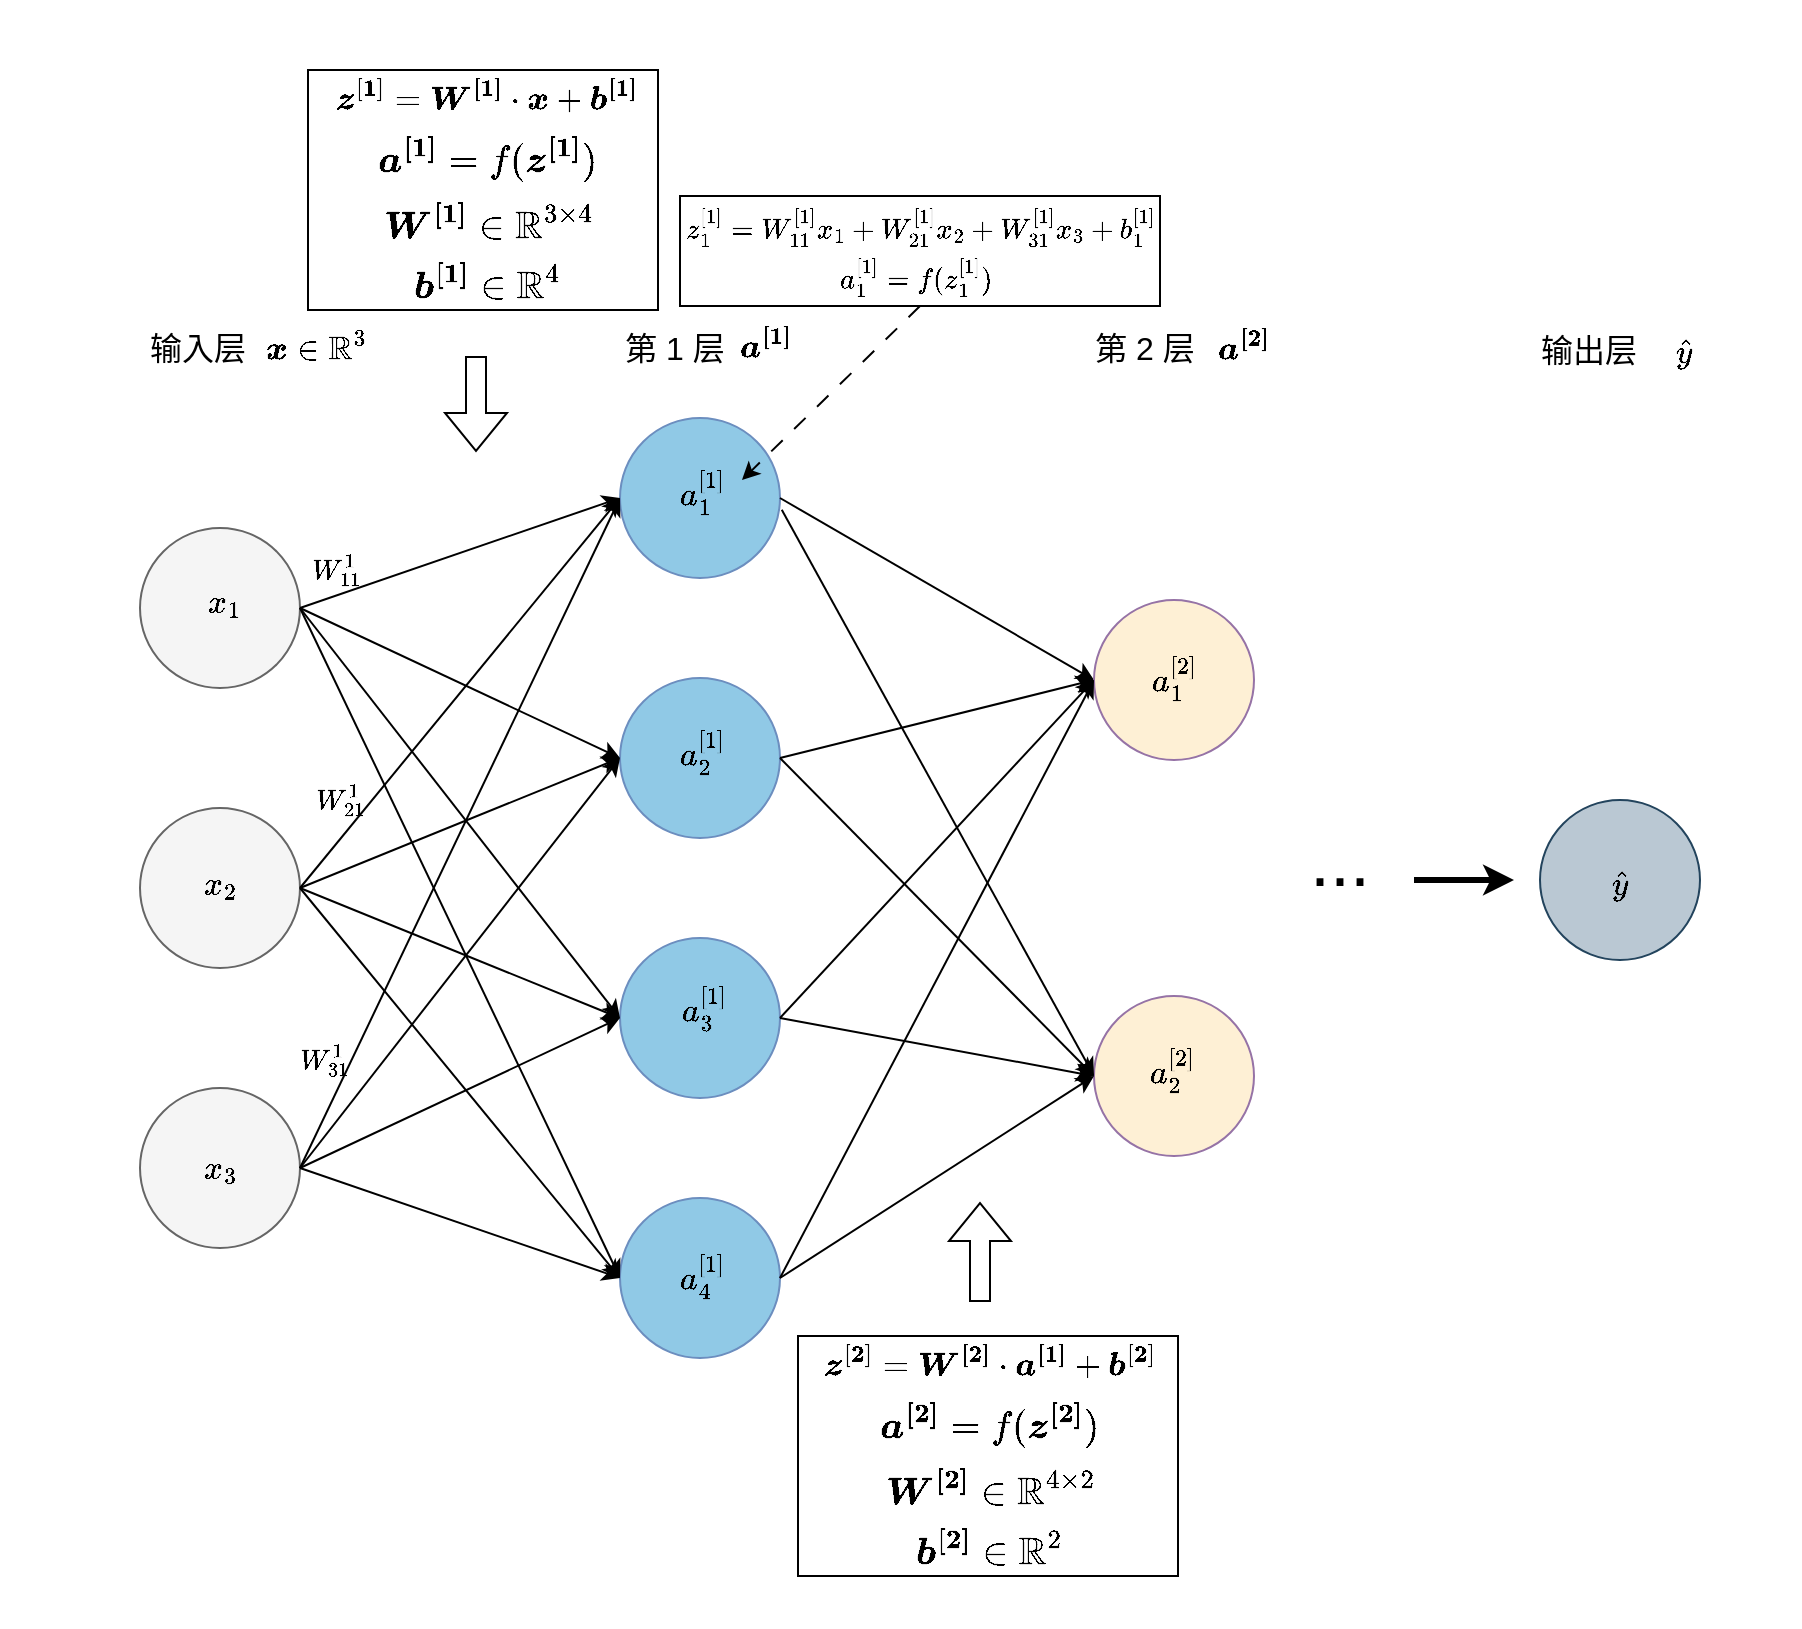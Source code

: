 <mxfile version="22.1.18" type="device">
  <diagram id="E4XvmlmkzrnHq_XwyluQ" name="Page-1">
    <mxGraphModel dx="852" dy="1720" grid="1" gridSize="10" guides="1" tooltips="1" connect="1" arrows="1" fold="1" page="1" pageScale="1" pageWidth="827" pageHeight="1169" math="1" shadow="0">
      <root>
        <mxCell id="0" />
        <mxCell id="1" parent="0" />
        <mxCell id="gesuDwoeScGNuhRqJHfw-42" value="" style="rounded=0;whiteSpace=wrap;html=1;fillColor=none;" parent="1" vertex="1">
          <mxGeometry x="324" y="-29" width="175" height="120" as="geometry" />
        </mxCell>
        <mxCell id="gesuDwoeScGNuhRqJHfw-44" value="" style="rounded=0;whiteSpace=wrap;html=1;fillColor=none;" parent="1" vertex="1">
          <mxGeometry x="510" y="34" width="240" height="55" as="geometry" />
        </mxCell>
        <mxCell id="AR4sCG_jHfe710a_NquC-9" value="" style="rounded=0;whiteSpace=wrap;html=1;fillColor=none;strokeColor=none;" parent="1" vertex="1">
          <mxGeometry x="170" y="-40" width="900" height="780" as="geometry" />
        </mxCell>
        <mxCell id="AR4sCG_jHfe710a_NquC-1" value="" style="ellipse;whiteSpace=wrap;html=1;aspect=fixed;fillColor=#f5f5f5;strokeColor=#666666;fontColor=#333333;" parent="1" vertex="1">
          <mxGeometry x="240" y="200" width="80" height="80" as="geometry" />
        </mxCell>
        <mxCell id="AR4sCG_jHfe710a_NquC-2" value="" style="ellipse;whiteSpace=wrap;html=1;aspect=fixed;fillColor=#f5f5f5;strokeColor=#666666;fontColor=#333333;" parent="1" vertex="1">
          <mxGeometry x="240" y="340" width="80" height="80" as="geometry" />
        </mxCell>
        <mxCell id="AR4sCG_jHfe710a_NquC-3" value="" style="ellipse;whiteSpace=wrap;html=1;aspect=fixed;fillColor=#f5f5f5;strokeColor=#666666;fontColor=#333333;" parent="1" vertex="1">
          <mxGeometry x="240" y="480" width="80" height="80" as="geometry" />
        </mxCell>
        <mxCell id="AR4sCG_jHfe710a_NquC-4" value="" style="ellipse;whiteSpace=wrap;html=1;aspect=fixed;fillColor=#90C9E6;strokeColor=#6c8ebf;" parent="1" vertex="1">
          <mxGeometry x="480" y="145" width="80" height="80" as="geometry" />
        </mxCell>
        <mxCell id="AR4sCG_jHfe710a_NquC-5" value="" style="ellipse;whiteSpace=wrap;html=1;aspect=fixed;fillColor=#90C9E6;strokeColor=#6c8ebf;" parent="1" vertex="1">
          <mxGeometry x="480" y="275" width="80" height="80" as="geometry" />
        </mxCell>
        <mxCell id="AR4sCG_jHfe710a_NquC-6" value="" style="ellipse;whiteSpace=wrap;html=1;aspect=fixed;fillColor=#90C9E6;strokeColor=#6c8ebf;" parent="1" vertex="1">
          <mxGeometry x="480" y="405" width="80" height="80" as="geometry" />
        </mxCell>
        <mxCell id="AR4sCG_jHfe710a_NquC-7" value="" style="ellipse;whiteSpace=wrap;html=1;aspect=fixed;fillColor=#90C9E6;strokeColor=#6c8ebf;" parent="1" vertex="1">
          <mxGeometry x="480" y="535" width="80" height="80" as="geometry" />
        </mxCell>
        <mxCell id="AR4sCG_jHfe710a_NquC-8" value="" style="ellipse;whiteSpace=wrap;html=1;aspect=fixed;fillColor=#FEF0D5;strokeColor=#9673a6;" parent="1" vertex="1">
          <mxGeometry x="717" y="434" width="80" height="80" as="geometry" />
        </mxCell>
        <mxCell id="AR4sCG_jHfe710a_NquC-10" value="" style="endArrow=classic;html=1;exitX=1;exitY=0.5;exitDx=0;exitDy=0;entryX=0;entryY=0.5;entryDx=0;entryDy=0;" parent="1" source="AR4sCG_jHfe710a_NquC-1" target="AR4sCG_jHfe710a_NquC-4" edge="1">
          <mxGeometry width="50" height="50" relative="1" as="geometry">
            <mxPoint x="170" y="310" as="sourcePoint" />
            <mxPoint x="220" y="260" as="targetPoint" />
          </mxGeometry>
        </mxCell>
        <mxCell id="AR4sCG_jHfe710a_NquC-11" value="" style="endArrow=classic;html=1;exitX=1;exitY=0.5;exitDx=0;exitDy=0;entryX=0;entryY=0.5;entryDx=0;entryDy=0;" parent="1" source="AR4sCG_jHfe710a_NquC-2" target="AR4sCG_jHfe710a_NquC-4" edge="1">
          <mxGeometry width="50" height="50" relative="1" as="geometry">
            <mxPoint x="330" y="250" as="sourcePoint" />
            <mxPoint x="478" y="185" as="targetPoint" />
          </mxGeometry>
        </mxCell>
        <mxCell id="AR4sCG_jHfe710a_NquC-12" value="" style="endArrow=classic;html=1;exitX=1;exitY=0.5;exitDx=0;exitDy=0;entryX=0;entryY=0.5;entryDx=0;entryDy=0;" parent="1" source="AR4sCG_jHfe710a_NquC-3" target="AR4sCG_jHfe710a_NquC-4" edge="1">
          <mxGeometry width="50" height="50" relative="1" as="geometry">
            <mxPoint x="330" y="390" as="sourcePoint" />
            <mxPoint x="488" y="202.04" as="targetPoint" />
          </mxGeometry>
        </mxCell>
        <mxCell id="AR4sCG_jHfe710a_NquC-13" value="" style="endArrow=classic;html=1;exitX=1;exitY=0.5;exitDx=0;exitDy=0;entryX=0;entryY=0.5;entryDx=0;entryDy=0;" parent="1" source="AR4sCG_jHfe710a_NquC-1" target="AR4sCG_jHfe710a_NquC-5" edge="1">
          <mxGeometry width="50" height="50" relative="1" as="geometry">
            <mxPoint x="330" y="250" as="sourcePoint" />
            <mxPoint x="490" y="195" as="targetPoint" />
          </mxGeometry>
        </mxCell>
        <mxCell id="AR4sCG_jHfe710a_NquC-14" value="" style="endArrow=classic;html=1;exitX=1;exitY=0.5;exitDx=0;exitDy=0;entryX=0;entryY=0.5;entryDx=0;entryDy=0;" parent="1" source="AR4sCG_jHfe710a_NquC-2" target="AR4sCG_jHfe710a_NquC-5" edge="1">
          <mxGeometry width="50" height="50" relative="1" as="geometry">
            <mxPoint x="330" y="250" as="sourcePoint" />
            <mxPoint x="490" y="325" as="targetPoint" />
          </mxGeometry>
        </mxCell>
        <mxCell id="AR4sCG_jHfe710a_NquC-15" value="" style="endArrow=classic;html=1;exitX=1;exitY=0.5;exitDx=0;exitDy=0;entryX=0;entryY=0.5;entryDx=0;entryDy=0;" parent="1" source="AR4sCG_jHfe710a_NquC-3" target="AR4sCG_jHfe710a_NquC-5" edge="1">
          <mxGeometry width="50" height="50" relative="1" as="geometry">
            <mxPoint x="330" y="390" as="sourcePoint" />
            <mxPoint x="490" y="325" as="targetPoint" />
          </mxGeometry>
        </mxCell>
        <mxCell id="AR4sCG_jHfe710a_NquC-16" value="" style="endArrow=classic;html=1;entryX=0;entryY=0.5;entryDx=0;entryDy=0;exitX=1;exitY=0.5;exitDx=0;exitDy=0;" parent="1" source="AR4sCG_jHfe710a_NquC-1" target="AR4sCG_jHfe710a_NquC-6" edge="1">
          <mxGeometry width="50" height="50" relative="1" as="geometry">
            <mxPoint x="330" y="260" as="sourcePoint" />
            <mxPoint x="490" y="325" as="targetPoint" />
          </mxGeometry>
        </mxCell>
        <mxCell id="AR4sCG_jHfe710a_NquC-17" value="" style="endArrow=classic;html=1;entryX=0;entryY=0.5;entryDx=0;entryDy=0;exitX=1;exitY=0.5;exitDx=0;exitDy=0;" parent="1" source="AR4sCG_jHfe710a_NquC-2" target="AR4sCG_jHfe710a_NquC-6" edge="1">
          <mxGeometry width="50" height="50" relative="1" as="geometry">
            <mxPoint x="330" y="250" as="sourcePoint" />
            <mxPoint x="490" y="455" as="targetPoint" />
          </mxGeometry>
        </mxCell>
        <mxCell id="AR4sCG_jHfe710a_NquC-18" value="" style="endArrow=classic;html=1;entryX=0;entryY=0.5;entryDx=0;entryDy=0;exitX=1;exitY=0.5;exitDx=0;exitDy=0;" parent="1" source="AR4sCG_jHfe710a_NquC-3" target="AR4sCG_jHfe710a_NquC-6" edge="1">
          <mxGeometry width="50" height="50" relative="1" as="geometry">
            <mxPoint x="330" y="390" as="sourcePoint" />
            <mxPoint x="490" y="455" as="targetPoint" />
          </mxGeometry>
        </mxCell>
        <mxCell id="AR4sCG_jHfe710a_NquC-19" value="" style="endArrow=classic;html=1;entryX=0;entryY=0.5;entryDx=0;entryDy=0;exitX=1;exitY=0.5;exitDx=0;exitDy=0;" parent="1" source="AR4sCG_jHfe710a_NquC-1" target="AR4sCG_jHfe710a_NquC-7" edge="1">
          <mxGeometry width="50" height="50" relative="1" as="geometry">
            <mxPoint x="330" y="450" as="sourcePoint" />
            <mxPoint x="490" y="455" as="targetPoint" />
          </mxGeometry>
        </mxCell>
        <mxCell id="AR4sCG_jHfe710a_NquC-20" value="" style="endArrow=classic;html=1;entryX=0;entryY=0.5;entryDx=0;entryDy=0;" parent="1" target="AR4sCG_jHfe710a_NquC-7" edge="1">
          <mxGeometry width="50" height="50" relative="1" as="geometry">
            <mxPoint x="320" y="380" as="sourcePoint" />
            <mxPoint x="490" y="585" as="targetPoint" />
          </mxGeometry>
        </mxCell>
        <mxCell id="AR4sCG_jHfe710a_NquC-21" value="" style="endArrow=classic;html=1;entryX=0;entryY=0.5;entryDx=0;entryDy=0;exitX=1;exitY=0.5;exitDx=0;exitDy=0;" parent="1" source="AR4sCG_jHfe710a_NquC-3" target="AR4sCG_jHfe710a_NquC-7" edge="1">
          <mxGeometry width="50" height="50" relative="1" as="geometry">
            <mxPoint x="330" y="390" as="sourcePoint" />
            <mxPoint x="490" y="585" as="targetPoint" />
          </mxGeometry>
        </mxCell>
        <mxCell id="AR4sCG_jHfe710a_NquC-22" value="" style="endArrow=classic;html=1;exitX=1;exitY=0.5;exitDx=0;exitDy=0;entryX=0;entryY=0.5;entryDx=0;entryDy=0;" parent="1" source="AR4sCG_jHfe710a_NquC-7" target="AR4sCG_jHfe710a_NquC-8" edge="1">
          <mxGeometry width="50" height="50" relative="1" as="geometry">
            <mxPoint x="330" y="530" as="sourcePoint" />
            <mxPoint x="720" y="420" as="targetPoint" />
          </mxGeometry>
        </mxCell>
        <mxCell id="AR4sCG_jHfe710a_NquC-23" value="" style="endArrow=classic;html=1;exitX=1;exitY=0.5;exitDx=0;exitDy=0;entryX=0;entryY=0.5;entryDx=0;entryDy=0;" parent="1" source="AR4sCG_jHfe710a_NquC-6" target="AR4sCG_jHfe710a_NquC-8" edge="1">
          <mxGeometry width="50" height="50" relative="1" as="geometry">
            <mxPoint x="570" y="585" as="sourcePoint" />
            <mxPoint x="730" y="390" as="targetPoint" />
          </mxGeometry>
        </mxCell>
        <mxCell id="AR4sCG_jHfe710a_NquC-24" value="" style="endArrow=classic;html=1;exitX=1;exitY=0.5;exitDx=0;exitDy=0;entryX=0;entryY=0.5;entryDx=0;entryDy=0;" parent="1" source="AR4sCG_jHfe710a_NquC-5" target="AR4sCG_jHfe710a_NquC-8" edge="1">
          <mxGeometry width="50" height="50" relative="1" as="geometry">
            <mxPoint x="570" y="455" as="sourcePoint" />
            <mxPoint x="730" y="390" as="targetPoint" />
          </mxGeometry>
        </mxCell>
        <mxCell id="AR4sCG_jHfe710a_NquC-25" value="" style="endArrow=classic;html=1;exitX=1;exitY=0.5;exitDx=0;exitDy=0;entryX=0;entryY=0.5;entryDx=0;entryDy=0;" parent="1" source="AR4sCG_jHfe710a_NquC-4" target="gesuDwoeScGNuhRqJHfw-26" edge="1">
          <mxGeometry width="50" height="50" relative="1" as="geometry">
            <mxPoint x="570" y="325" as="sourcePoint" />
            <mxPoint x="730" y="390" as="targetPoint" />
          </mxGeometry>
        </mxCell>
        <mxCell id="AR4sCG_jHfe710a_NquC-26" value="&lt;span style=&quot;font-size: 16px&quot;&gt;输入层&lt;/span&gt;" style="text;html=1;strokeColor=none;fillColor=none;align=center;verticalAlign=middle;whiteSpace=wrap;rounded=0;" parent="1" vertex="1">
          <mxGeometry x="239" y="90" width="60" height="40" as="geometry" />
        </mxCell>
        <mxCell id="AR4sCG_jHfe710a_NquC-27" value="&lt;font style=&quot;font-size: 16px&quot;&gt;第 1 层&lt;br&gt;&lt;/font&gt;" style="text;html=1;strokeColor=none;fillColor=none;align=center;verticalAlign=middle;whiteSpace=wrap;rounded=0;" parent="1" vertex="1">
          <mxGeometry x="470" y="90" width="75" height="40" as="geometry" />
        </mxCell>
        <mxCell id="AR4sCG_jHfe710a_NquC-28" value="&lt;span style=&quot;font-size: 16px&quot;&gt;第 2 层&lt;/span&gt;" style="text;html=1;strokeColor=none;fillColor=none;align=center;verticalAlign=middle;whiteSpace=wrap;rounded=0;" parent="1" vertex="1">
          <mxGeometry x="710" y="90" width="65" height="40" as="geometry" />
        </mxCell>
        <mxCell id="gesuDwoeScGNuhRqJHfw-1" value="&lt;font face=&quot;Lucida Console&quot;&gt;$$&lt;br&gt;x_1&lt;br&gt;$$&lt;br&gt;&lt;/font&gt;" style="text;html=1;strokeColor=none;fillColor=none;align=center;verticalAlign=middle;whiteSpace=wrap;rounded=0;fontSize=16;" parent="1" vertex="1">
          <mxGeometry x="262" y="231" width="40" height="30" as="geometry" />
        </mxCell>
        <mxCell id="gesuDwoeScGNuhRqJHfw-3" value="&lt;font face=&quot;Lucida Console&quot;&gt;$$&lt;br&gt;x_2&lt;br&gt;$$&lt;br&gt;&lt;/font&gt;" style="text;html=1;strokeColor=none;fillColor=none;align=center;verticalAlign=middle;whiteSpace=wrap;rounded=0;fontSize=16;" parent="1" vertex="1">
          <mxGeometry x="260" y="372" width="40" height="30" as="geometry" />
        </mxCell>
        <mxCell id="gesuDwoeScGNuhRqJHfw-4" value="&lt;font face=&quot;Lucida Console&quot;&gt;$$&lt;br&gt;x_3&lt;br&gt;$$&lt;br&gt;&lt;/font&gt;" style="text;html=1;strokeColor=none;fillColor=none;align=center;verticalAlign=middle;whiteSpace=wrap;rounded=0;fontSize=16;" parent="1" vertex="1">
          <mxGeometry x="260" y="514" width="40" height="30" as="geometry" />
        </mxCell>
        <mxCell id="gesuDwoeScGNuhRqJHfw-5" value="&lt;font face=&quot;Lucida Console&quot;&gt;$$&lt;br&gt;\boldsymbol{x} \in \mathbb{R}^{3}&lt;br&gt;$$&lt;br&gt;&lt;/font&gt;" style="text;html=1;strokeColor=none;fillColor=none;align=center;verticalAlign=middle;whiteSpace=wrap;rounded=0;fontSize=16;" parent="1" vertex="1">
          <mxGeometry x="308" y="104" width="40" height="30" as="geometry" />
        </mxCell>
        <mxCell id="gesuDwoeScGNuhRqJHfw-6" value="&lt;font face=&quot;Lucida Console&quot;&gt;$$&lt;br&gt;\boldsymbol{z^{[1]}} = \boldsymbol{W^{[1]}} \cdot \boldsymbol{x} + \boldsymbol{b^{[1]}}&lt;br&gt;$$&lt;br&gt;&lt;/font&gt;" style="text;html=1;strokeColor=none;fillColor=none;align=center;verticalAlign=middle;whiteSpace=wrap;rounded=0;fontSize=16;" parent="1" vertex="1">
          <mxGeometry x="334" y="-21" width="160" height="30" as="geometry" />
        </mxCell>
        <mxCell id="gesuDwoeScGNuhRqJHfw-10" value="&lt;font style=&quot;font-size: 16px;&quot;&gt;$$&lt;br&gt;\boldsymbol{a^{[1]}} = f(\boldsymbol{z^{[1]}})&lt;br&gt;$$&lt;/font&gt;" style="text;html=1;strokeColor=none;fillColor=none;align=center;verticalAlign=middle;whiteSpace=wrap;rounded=0;" parent="1" vertex="1">
          <mxGeometry x="364" width="100" height="30" as="geometry" />
        </mxCell>
        <mxCell id="gesuDwoeScGNuhRqJHfw-11" value="&lt;font face=&quot;Lucida Console&quot;&gt;$$&lt;br&gt;a^{[1]}_1&lt;br&gt;$$&lt;br&gt;&lt;/font&gt;" style="text;html=1;strokeColor=none;fillColor=none;align=center;verticalAlign=middle;whiteSpace=wrap;rounded=0;fontSize=16;" parent="1" vertex="1">
          <mxGeometry x="501" y="176" width="40" height="30" as="geometry" />
        </mxCell>
        <mxCell id="gesuDwoeScGNuhRqJHfw-12" value="&lt;font face=&quot;Lucida Console&quot;&gt;$$&lt;br&gt;a^{[1]}_2&lt;br&gt;$$&lt;br&gt;&lt;/font&gt;" style="text;html=1;strokeColor=none;fillColor=none;align=center;verticalAlign=middle;whiteSpace=wrap;rounded=0;fontSize=16;" parent="1" vertex="1">
          <mxGeometry x="501" y="306" width="40" height="30" as="geometry" />
        </mxCell>
        <mxCell id="gesuDwoeScGNuhRqJHfw-13" value="&lt;font face=&quot;Lucida Console&quot;&gt;$$&lt;br&gt;a^{[1]}_3&lt;br&gt;$$&lt;br&gt;&lt;/font&gt;" style="text;html=1;strokeColor=none;fillColor=none;align=center;verticalAlign=middle;whiteSpace=wrap;rounded=0;fontSize=16;" parent="1" vertex="1">
          <mxGeometry x="502" y="434" width="40" height="30" as="geometry" />
        </mxCell>
        <mxCell id="gesuDwoeScGNuhRqJHfw-14" value="&lt;font face=&quot;Lucida Console&quot;&gt;$$&lt;br&gt;a^{[1]}_4&lt;br&gt;$$&lt;br&gt;&lt;/font&gt;" style="text;html=1;strokeColor=none;fillColor=none;align=center;verticalAlign=middle;whiteSpace=wrap;rounded=0;fontSize=16;" parent="1" vertex="1">
          <mxGeometry x="501" y="568" width="40" height="30" as="geometry" />
        </mxCell>
        <mxCell id="gesuDwoeScGNuhRqJHfw-15" value="&lt;font face=&quot;Lucida Console&quot;&gt;$$&lt;br&gt;\boldsymbol{a^{[1]}}&lt;br&gt;$$&lt;br&gt;&lt;/font&gt;" style="text;html=1;strokeColor=none;fillColor=none;align=center;verticalAlign=middle;whiteSpace=wrap;rounded=0;fontSize=16;" parent="1" vertex="1">
          <mxGeometry x="533" y="103" width="40" height="30" as="geometry" />
        </mxCell>
        <mxCell id="gesuDwoeScGNuhRqJHfw-16" value="$$&lt;br&gt;W^{1}_{11}&lt;br&gt;$$" style="text;html=1;strokeColor=none;fillColor=none;align=center;verticalAlign=middle;whiteSpace=wrap;rounded=0;" parent="1" vertex="1">
          <mxGeometry x="308" y="206" width="60" height="30" as="geometry" />
        </mxCell>
        <mxCell id="gesuDwoeScGNuhRqJHfw-18" value="$$&lt;br&gt;W^{1}_{21}&lt;br&gt;$$" style="text;html=1;strokeColor=none;fillColor=none;align=center;verticalAlign=middle;whiteSpace=wrap;rounded=0;" parent="1" vertex="1">
          <mxGeometry x="310" y="321" width="60" height="30" as="geometry" />
        </mxCell>
        <mxCell id="gesuDwoeScGNuhRqJHfw-19" value="$$&lt;br&gt;W^{1}_{31}&lt;br&gt;$$" style="text;html=1;strokeColor=none;fillColor=none;align=center;verticalAlign=middle;whiteSpace=wrap;rounded=0;" parent="1" vertex="1">
          <mxGeometry x="302" y="451" width="60" height="30" as="geometry" />
        </mxCell>
        <mxCell id="gesuDwoeScGNuhRqJHfw-20" value="$$&lt;br&gt;z^{[1]}_{1} = W^{[1]}_{11} x_1 + W^{[1]}_{21} x_2 + W^{[1]}_{31} x_3 + b^{[1]}_1&lt;br&gt;$$" style="text;html=1;strokeColor=none;fillColor=none;align=center;verticalAlign=middle;whiteSpace=wrap;rounded=0;" parent="1" vertex="1">
          <mxGeometry x="520" y="34" width="220" height="30" as="geometry" />
        </mxCell>
        <mxCell id="gesuDwoeScGNuhRqJHfw-22" value="" style="endArrow=classic;html=1;rounded=0;exitX=0.5;exitY=1;exitDx=0;exitDy=0;entryX=1;entryY=0;entryDx=0;entryDy=0;dashed=1;dashPattern=8 8;" parent="1" source="gesuDwoeScGNuhRqJHfw-44" target="gesuDwoeScGNuhRqJHfw-11" edge="1">
          <mxGeometry width="50" height="50" relative="1" as="geometry">
            <mxPoint x="90" y="340" as="sourcePoint" />
            <mxPoint x="140" y="290" as="targetPoint" />
          </mxGeometry>
        </mxCell>
        <mxCell id="gesuDwoeScGNuhRqJHfw-23" value="$$a^{[1]}_{1} = f(z^{[1]}_1)$$" style="text;html=1;strokeColor=none;fillColor=none;align=center;verticalAlign=middle;whiteSpace=wrap;rounded=0;" parent="1" vertex="1">
          <mxGeometry x="573" y="59" width="110" height="30" as="geometry" />
        </mxCell>
        <mxCell id="gesuDwoeScGNuhRqJHfw-25" value="&lt;font face=&quot;Lucida Console&quot;&gt;$$&lt;br&gt;\boldsymbol{a^{[2]}}&lt;br&gt;$$&lt;br&gt;&lt;/font&gt;" style="text;html=1;strokeColor=none;fillColor=none;align=center;verticalAlign=middle;whiteSpace=wrap;rounded=0;fontSize=16;" parent="1" vertex="1">
          <mxGeometry x="772" y="104" width="40" height="30" as="geometry" />
        </mxCell>
        <mxCell id="gesuDwoeScGNuhRqJHfw-26" value="" style="ellipse;whiteSpace=wrap;html=1;aspect=fixed;fillColor=#FEF0D5;strokeColor=#9673a6;" parent="1" vertex="1">
          <mxGeometry x="717" y="236" width="80" height="80" as="geometry" />
        </mxCell>
        <mxCell id="gesuDwoeScGNuhRqJHfw-27" value="" style="endArrow=classic;html=1;entryX=0;entryY=0.5;entryDx=0;entryDy=0;exitX=1.011;exitY=0.574;exitDx=0;exitDy=0;exitPerimeter=0;" parent="1" source="AR4sCG_jHfe710a_NquC-4" target="AR4sCG_jHfe710a_NquC-8" edge="1">
          <mxGeometry width="50" height="50" relative="1" as="geometry">
            <mxPoint x="560" y="190" as="sourcePoint" />
            <mxPoint x="720" y="484" as="targetPoint" />
          </mxGeometry>
        </mxCell>
        <mxCell id="gesuDwoeScGNuhRqJHfw-28" value="" style="endArrow=classic;html=1;entryX=0;entryY=0.5;entryDx=0;entryDy=0;exitX=1;exitY=0.5;exitDx=0;exitDy=0;" parent="1" source="AR4sCG_jHfe710a_NquC-5" target="gesuDwoeScGNuhRqJHfw-26" edge="1">
          <mxGeometry width="50" height="50" relative="1" as="geometry">
            <mxPoint x="571" y="201" as="sourcePoint" />
            <mxPoint x="730" y="494" as="targetPoint" />
          </mxGeometry>
        </mxCell>
        <mxCell id="gesuDwoeScGNuhRqJHfw-29" value="" style="endArrow=classic;html=1;entryX=0;entryY=0.5;entryDx=0;entryDy=0;exitX=1;exitY=0.5;exitDx=0;exitDy=0;" parent="1" source="AR4sCG_jHfe710a_NquC-6" target="gesuDwoeScGNuhRqJHfw-26" edge="1">
          <mxGeometry width="50" height="50" relative="1" as="geometry">
            <mxPoint x="570" y="325" as="sourcePoint" />
            <mxPoint x="727" y="286" as="targetPoint" />
          </mxGeometry>
        </mxCell>
        <mxCell id="gesuDwoeScGNuhRqJHfw-30" value="" style="endArrow=classic;html=1;entryX=0;entryY=0.5;entryDx=0;entryDy=0;exitX=1;exitY=0.5;exitDx=0;exitDy=0;" parent="1" source="AR4sCG_jHfe710a_NquC-7" target="gesuDwoeScGNuhRqJHfw-26" edge="1">
          <mxGeometry width="50" height="50" relative="1" as="geometry">
            <mxPoint x="570" y="455" as="sourcePoint" />
            <mxPoint x="727" y="286" as="targetPoint" />
          </mxGeometry>
        </mxCell>
        <mxCell id="gesuDwoeScGNuhRqJHfw-31" value="&lt;font style=&quot;font-size: 36px;&quot;&gt;...&lt;/font&gt;" style="text;html=1;strokeColor=none;fillColor=none;align=center;verticalAlign=middle;whiteSpace=wrap;rounded=0;" parent="1" vertex="1">
          <mxGeometry x="810" y="351" width="60" height="30" as="geometry" />
        </mxCell>
        <mxCell id="gesuDwoeScGNuhRqJHfw-32" value="&lt;font face=&quot;Lucida Console&quot;&gt;$$&lt;br&gt;a^{[2]}_1&lt;br&gt;$$&lt;br&gt;&lt;/font&gt;" style="text;html=1;strokeColor=none;fillColor=none;align=center;verticalAlign=middle;whiteSpace=wrap;rounded=0;fontSize=16;" parent="1" vertex="1">
          <mxGeometry x="737" y="269" width="40" height="30" as="geometry" />
        </mxCell>
        <mxCell id="gesuDwoeScGNuhRqJHfw-33" value="&lt;font face=&quot;Lucida Console&quot;&gt;$$&lt;br&gt;a^{[2]}_2&lt;br&gt;$$&lt;br&gt;&lt;/font&gt;" style="text;html=1;strokeColor=none;fillColor=none;align=center;verticalAlign=middle;whiteSpace=wrap;rounded=0;fontSize=16;" parent="1" vertex="1">
          <mxGeometry x="736" y="474" width="40" height="11" as="geometry" />
        </mxCell>
        <mxCell id="gesuDwoeScGNuhRqJHfw-35" value="" style="endArrow=classic;html=1;rounded=0;strokeWidth=3;" parent="1" edge="1">
          <mxGeometry width="50" height="50" relative="1" as="geometry">
            <mxPoint x="877" y="376" as="sourcePoint" />
            <mxPoint x="927" y="376" as="targetPoint" />
          </mxGeometry>
        </mxCell>
        <mxCell id="gesuDwoeScGNuhRqJHfw-36" value="&lt;span style=&quot;font-size: 16px;&quot;&gt;输出层&lt;/span&gt;" style="text;html=1;strokeColor=none;fillColor=none;align=center;verticalAlign=middle;whiteSpace=wrap;rounded=0;" parent="1" vertex="1">
          <mxGeometry x="877" y="91" width="175" height="40" as="geometry" />
        </mxCell>
        <mxCell id="gesuDwoeScGNuhRqJHfw-37" value="&lt;font face=&quot;Lucida Console&quot;&gt;$$&lt;br&gt;\hat{y}&lt;br&gt;$$&lt;br&gt;&lt;/font&gt;" style="text;html=1;strokeColor=none;fillColor=none;align=center;verticalAlign=middle;whiteSpace=wrap;rounded=0;fontSize=16;" parent="1" vertex="1">
          <mxGeometry x="992" y="106" width="40" height="30" as="geometry" />
        </mxCell>
        <mxCell id="gesuDwoeScGNuhRqJHfw-38" value="" style="ellipse;whiteSpace=wrap;html=1;aspect=fixed;fillColor=#bac8d3;strokeColor=#23445d;" parent="1" vertex="1">
          <mxGeometry x="940" y="336" width="80" height="80" as="geometry" />
        </mxCell>
        <mxCell id="gesuDwoeScGNuhRqJHfw-39" value="&lt;font style=&quot;font-size: 16px;&quot;&gt;$$&lt;br&gt;\boldsymbol{W^{[1]}} \in \mathbb{R}^{3 \times 4}&lt;br&gt;$$&lt;/font&gt;" style="text;html=1;strokeColor=none;fillColor=none;align=center;verticalAlign=middle;whiteSpace=wrap;rounded=0;" parent="1" vertex="1">
          <mxGeometry x="384" y="33" width="60" height="30" as="geometry" />
        </mxCell>
        <mxCell id="gesuDwoeScGNuhRqJHfw-41" value="&lt;font style=&quot;font-size: 16px;&quot;&gt;$$&lt;br&gt;\boldsymbol{b^{[1]}} \in \mathbb{R}^{4}&lt;br&gt;$$&lt;/font&gt;" style="text;html=1;strokeColor=none;fillColor=none;align=center;verticalAlign=middle;whiteSpace=wrap;rounded=0;" parent="1" vertex="1">
          <mxGeometry x="384" y="63" width="60" height="30" as="geometry" />
        </mxCell>
        <mxCell id="ZtJgcBNVWk9em0xLPz3v-1" value="" style="shape=flexArrow;endArrow=classic;html=1;rounded=0;entryX=0.244;entryY=0.357;entryDx=0;entryDy=0;entryPerimeter=0;" parent="1" edge="1">
          <mxGeometry width="50" height="50" relative="1" as="geometry">
            <mxPoint x="408" y="114" as="sourcePoint" />
            <mxPoint x="408" y="162" as="targetPoint" />
          </mxGeometry>
        </mxCell>
        <mxCell id="ZtJgcBNVWk9em0xLPz3v-2" value="&lt;font face=&quot;Lucida Console&quot;&gt;$$&lt;br&gt;\hat{y}&lt;br&gt;$$&lt;br&gt;&lt;/font&gt;" style="text;html=1;strokeColor=none;fillColor=none;align=center;verticalAlign=middle;whiteSpace=wrap;rounded=0;fontSize=16;" parent="1" vertex="1">
          <mxGeometry x="960" y="372" width="40" height="30" as="geometry" />
        </mxCell>
        <mxCell id="ZtJgcBNVWk9em0xLPz3v-3" value="" style="rounded=0;whiteSpace=wrap;html=1;fillColor=none;" parent="1" vertex="1">
          <mxGeometry x="569" y="604" width="190" height="120" as="geometry" />
        </mxCell>
        <mxCell id="ZtJgcBNVWk9em0xLPz3v-4" value="&lt;font face=&quot;Lucida Console&quot;&gt;$$&lt;br&gt;\boldsymbol{z^{[2]}} = \boldsymbol{W^{[2]}} \cdot \boldsymbol{a^{[1]}} + \boldsymbol{b^{[2]}}&lt;br&gt;$$&lt;br&gt;&lt;/font&gt;" style="text;html=1;strokeColor=none;fillColor=none;align=center;verticalAlign=middle;whiteSpace=wrap;rounded=0;fontSize=16;" parent="1" vertex="1">
          <mxGeometry x="585" y="612" width="160" height="30" as="geometry" />
        </mxCell>
        <mxCell id="ZtJgcBNVWk9em0xLPz3v-5" value="&lt;font style=&quot;font-size: 16px;&quot;&gt;$$&lt;br&gt;\boldsymbol{a^{[2]}} = f(\boldsymbol{z^{[2]}})&lt;br&gt;$$&lt;/font&gt;" style="text;html=1;strokeColor=none;fillColor=none;align=center;verticalAlign=middle;whiteSpace=wrap;rounded=0;" parent="1" vertex="1">
          <mxGeometry x="615" y="633" width="100" height="30" as="geometry" />
        </mxCell>
        <mxCell id="ZtJgcBNVWk9em0xLPz3v-6" value="&lt;font style=&quot;font-size: 16px;&quot;&gt;$$&lt;br&gt;\boldsymbol{W^{[2]}} \in \mathbb{R}^{4 \times 2}&lt;br&gt;$$&lt;/font&gt;" style="text;html=1;strokeColor=none;fillColor=none;align=center;verticalAlign=middle;whiteSpace=wrap;rounded=0;" parent="1" vertex="1">
          <mxGeometry x="635" y="666" width="60" height="30" as="geometry" />
        </mxCell>
        <mxCell id="ZtJgcBNVWk9em0xLPz3v-7" value="&lt;font style=&quot;font-size: 16px;&quot;&gt;$$&lt;br&gt;\boldsymbol{b^{[2]}} \in \mathbb{R}^{2}&lt;br&gt;$$&lt;/font&gt;" style="text;html=1;strokeColor=none;fillColor=none;align=center;verticalAlign=middle;whiteSpace=wrap;rounded=0;" parent="1" vertex="1">
          <mxGeometry x="635" y="696" width="60" height="30" as="geometry" />
        </mxCell>
        <mxCell id="ZtJgcBNVWk9em0xLPz3v-8" value="" style="shape=flexArrow;endArrow=classic;html=1;rounded=0;" parent="1" edge="1">
          <mxGeometry width="50" height="50" relative="1" as="geometry">
            <mxPoint x="660" y="587" as="sourcePoint" />
            <mxPoint x="660" y="537" as="targetPoint" />
          </mxGeometry>
        </mxCell>
      </root>
    </mxGraphModel>
  </diagram>
</mxfile>
